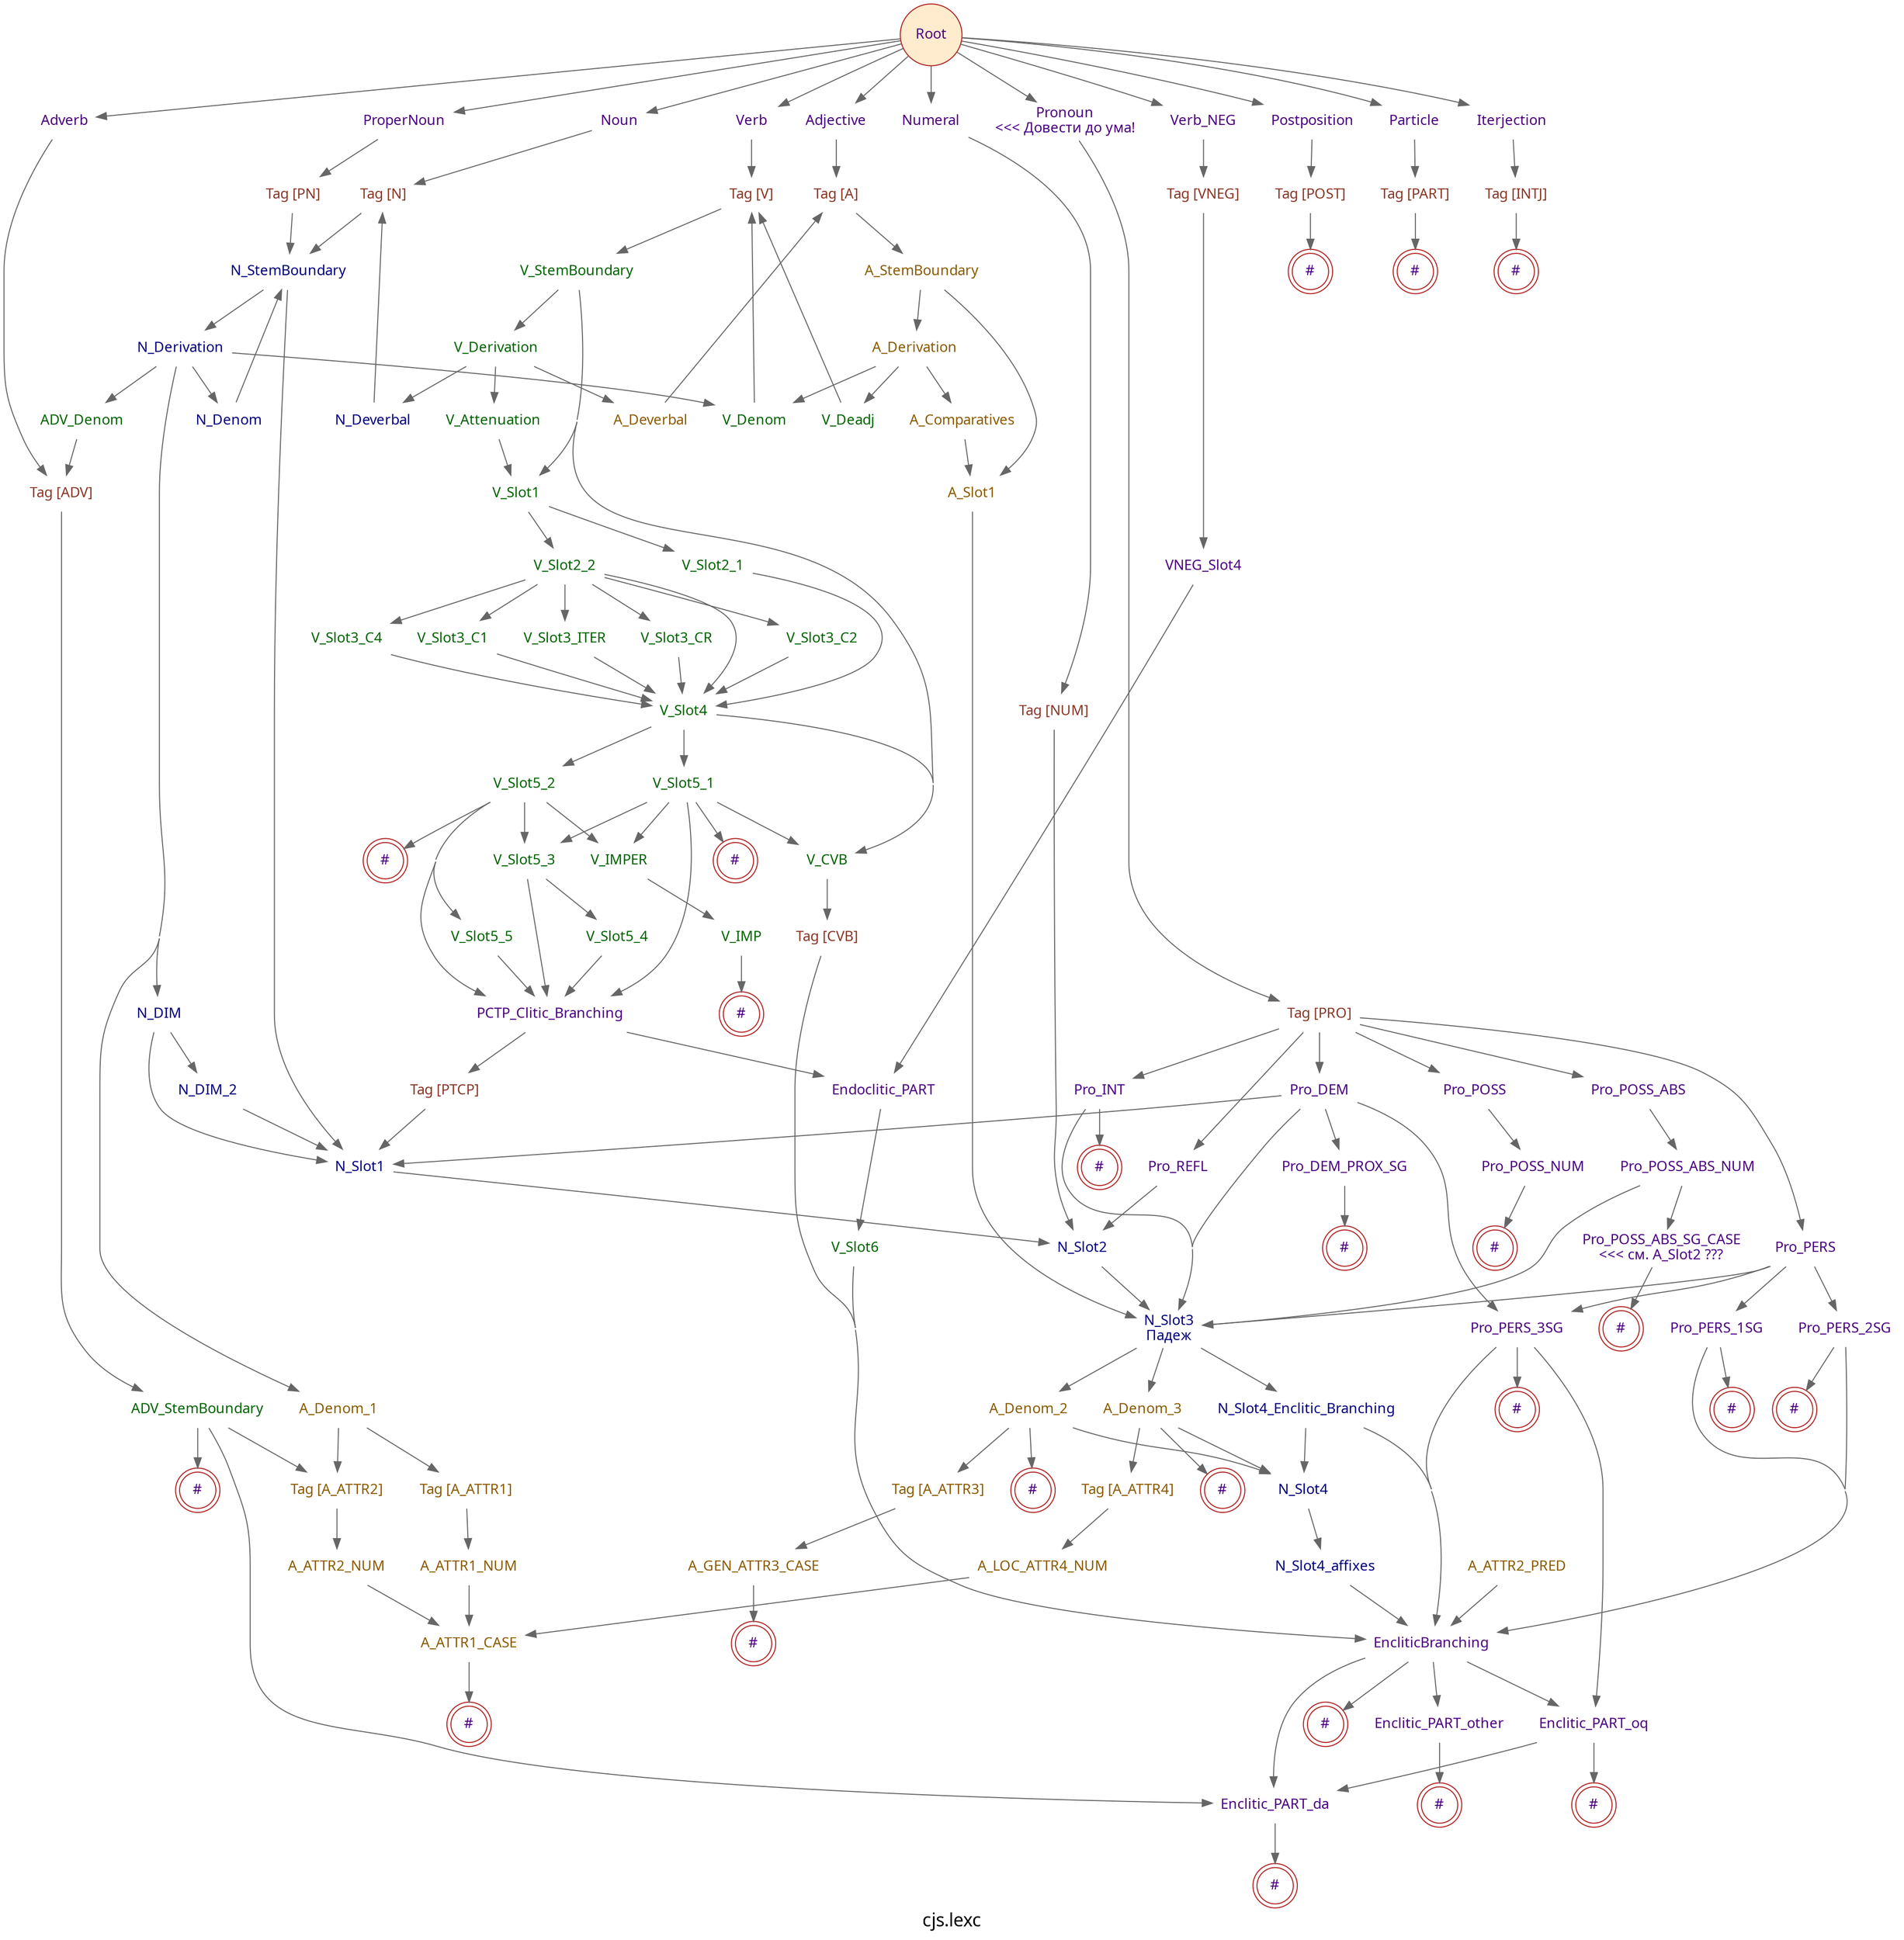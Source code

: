 digraph LEXC {
	graph [concentrate=true,
		fontname="PT Sans",
		fontsize=18,
		label="cjs.lexc"
	];
	node [fontcolor=indigo,
		fontname="PT Sans",
		fontsize=14,
		label="\N",
		shape=none
	];
	edge [color=gray40];
	subgraph POS {
		graph [rank=same];
		Noun	[label=Noun];
		ProperNoun	[label=ProperNoun];
		Pronoun	[label="Pronoun\n<<< Довести до ума!"];
		Postposition	[label=Postposition];
		Adjective	[label=Adjective];
		Numeral	[label=Numeral];
		Verb	[label=Verb];
		Verb_NEG	[label=Verb_NEG];
		Adverb	[label=Adverb];
		Particle	[label=Particle];
		Iterjection	[label=Iterjection];
	}
	subgraph Tags {
		graph [rank=same];
		Tag_N	[fontcolor=tomato4,
			label="Tag [N]"];
		Tag_V	[fontcolor=tomato4,
			label="Tag [V]"];
		Tag_A	[fontcolor=tomato4,
			label="Tag [A]"];
	}
	Root	[color=firebrick,
		fillcolor=blanchedalmond,
		label=Root,
		shape=circle,
		style=filled];
	Root -> Noun;
	Root -> ProperNoun;
	Root -> Pronoun;
	Root -> Postposition;
	Root -> Adjective;
	Root -> Numeral;
	Root -> Verb;
	Root -> Verb_NEG;
	Root -> Adverb;
	Root -> Particle;
	Root -> Iterjection;
	Noun -> Tag_N;
	Tag_PN	[fontcolor=tomato4,
		label="Tag [PN]"];
	ProperNoun -> Tag_PN;
	Tag_PRO	[fontcolor=tomato4,
		label="Tag [PRO]"];
	Pronoun -> Tag_PRO;
	Tag_POST	[fontcolor=tomato4,
		label="Tag [POST]"];
	Postposition -> Tag_POST;
	Adjective -> Tag_A;
	Tag_NUM	[fontcolor=tomato4,
		label="Tag [NUM]"];
	Numeral -> Tag_NUM;
	Verb -> Tag_V;
	Tag_VNEG	[fontcolor=tomato4,
		label="Tag [VNEG]"];
	Verb_NEG -> Tag_VNEG;
	Tag_ADV	[fontcolor=tomato4,
		label="Tag [ADV]"];
	Adverb -> Tag_ADV;
	Tag_PART	[fontcolor=tomato4,
		label="Tag [PART]"];
	Particle -> Tag_PART;
	Tag_INTJ	[fontcolor=tomato4,
		label="Tag [INTJ]"];
	Iterjection -> Tag_INTJ;
	N_StemBoundary	[fontcolor=navy,
		label=N_StemBoundary];
	Tag_N -> N_StemBoundary;
	Tag_PN -> N_StemBoundary;
	"Tag_INTJ_#"	[color=firebrick,
		label="#",
		shape=doublecircle];
	Tag_INTJ -> "Tag_INTJ_#";
	V_StemBoundary	[fontcolor=darkgreen,
		label=V_StemBoundary];
	Tag_V -> V_StemBoundary;
	VNEG_Slot4	[label=VNEG_Slot4];
	Tag_VNEG -> VNEG_Slot4;
	"Tag_POST_#"	[color=firebrick,
		label="#",
		shape=doublecircle];
	Tag_POST -> "Tag_POST_#";
	A_StemBoundary	[fontcolor=orange4,
		label=A_StemBoundary];
	Tag_A -> A_StemBoundary;
	ADV_StemBoundary	[fontcolor=darkgreen,
		label=ADV_StemBoundary];
	Tag_ADV -> ADV_StemBoundary;
	"Tag_PART_#"	[color=firebrick,
		label="#",
		shape=doublecircle];
	Tag_PART -> "Tag_PART_#";
	N_Slot2	[fontcolor=navy,
		label=N_Slot2];
	Tag_NUM -> N_Slot2;
	V_Derivation	[fontcolor=darkgreen,
		label=V_Derivation];
	V_StemBoundary -> V_Derivation;
	V_Slot1	[fontcolor=darkgreen,
		label=V_Slot1];
	V_StemBoundary -> V_Slot1;
	V_CVB	[fontcolor=darkgreen,
		label=V_CVB];
	V_StemBoundary -> V_CVB;
	Endoclitic_PART	[label=Endoclitic_PART];
	VNEG_Slot4 -> Endoclitic_PART;
	V_Attenuation	[fontcolor=darkgreen,
		label=V_Attenuation];
	V_Derivation -> V_Attenuation;
	N_Deverbal	[fontcolor=navy,
		label=N_Deverbal];
	V_Derivation -> N_Deverbal;
	A_Deverbal	[fontcolor=orange4,
		label=A_Deverbal];
	V_Derivation -> A_Deverbal;
	V_Slot2_1	[fontcolor=darkgreen,
		label=V_Slot2_1];
	V_Slot1 -> V_Slot2_1;
	V_Slot2_2	[fontcolor=darkgreen,
		label=V_Slot2_2];
	V_Slot1 -> V_Slot2_2;
	Tag_CVB	[fontcolor=tomato4,
		label="Tag [CVB]"];
	V_CVB -> Tag_CVB;
	V_Attenuation -> V_Slot1;
	N_Deverbal -> Tag_N;
	A_Deverbal -> Tag_A;
	V_Slot4	[fontcolor=darkgreen,
		label=V_Slot4];
	V_Slot2_1 -> V_Slot4;
	V_Slot2_2 -> V_Slot4;
	V_Slot3_C2	[fontcolor=darkgreen,
		label=V_Slot3_C2];
	V_Slot2_2 -> V_Slot3_C2;
	V_Slot3_C4	[fontcolor=darkgreen,
		label=V_Slot3_C4];
	V_Slot2_2 -> V_Slot3_C4;
	V_Slot3_C1	[fontcolor=darkgreen,
		label=V_Slot3_C1];
	V_Slot2_2 -> V_Slot3_C1;
	V_Slot3_ITER	[fontcolor=darkgreen,
		label=V_Slot3_ITER];
	V_Slot2_2 -> V_Slot3_ITER;
	V_Slot3_CR	[fontcolor=darkgreen,
		label=V_Slot3_CR];
	V_Slot2_2 -> V_Slot3_CR;
	V_Slot4 -> V_CVB;
	V_Slot5_1	[fontcolor=darkgreen,
		label=V_Slot5_1];
	V_Slot4 -> V_Slot5_1;
	V_Slot5_2	[fontcolor=darkgreen,
		label=V_Slot5_2];
	V_Slot4 -> V_Slot5_2;
	V_Slot3_C2 -> V_Slot4;
	V_Slot3_C4 -> V_Slot4;
	V_Slot3_C1 -> V_Slot4;
	V_Slot3_ITER -> V_Slot4;
	V_Slot3_CR -> V_Slot4;
	V_Slot5_1 -> V_CVB;
	V_Slot5_3	[fontcolor=darkgreen,
		label=V_Slot5_3];
	V_Slot5_1 -> V_Slot5_3;
	PCTP_Clitic_Branching	[label=PCTP_Clitic_Branching];
	V_Slot5_1 -> PCTP_Clitic_Branching;
	"V_Slot5_1_#"	[color=firebrick,
		label="#",
		shape=doublecircle];
	V_Slot5_1 -> "V_Slot5_1_#";
	V_IMPER	[fontcolor=darkgreen,
		label=V_IMPER];
	V_Slot5_1 -> V_IMPER;
	V_Slot5_2 -> V_Slot5_3;
	V_Slot5_2 -> PCTP_Clitic_Branching;
	V_Slot5_2 -> V_IMPER;
	V_Slot5_5	[fontcolor=darkgreen,
		label=V_Slot5_5];
	V_Slot5_2 -> V_Slot5_5;
	"V_Slot5_2_#"	[color=firebrick,
		label="#",
		shape=doublecircle];
	V_Slot5_2 -> "V_Slot5_2_#";
	V_Slot5_3 -> PCTP_Clitic_Branching;
	V_Slot5_4	[fontcolor=darkgreen,
		label=V_Slot5_4];
	V_Slot5_3 -> V_Slot5_4;
	PCTP_Clitic_Branching -> Endoclitic_PART;
	Tag_PTCP	[fontcolor=tomato4,
		label="Tag [PTCP]"];
	PCTP_Clitic_Branching -> Tag_PTCP;
	V_IMP	[fontcolor=darkgreen,
		label=V_IMP];
	V_IMPER -> V_IMP;
	V_Slot5_5 -> PCTP_Clitic_Branching;
	V_Slot5_4 -> PCTP_Clitic_Branching;
	V_Slot6	[fontcolor=darkgreen,
		label=V_Slot6];
	Endoclitic_PART -> V_Slot6;
	"V_IMP_#"	[color=firebrick,
		label="#",
		shape=doublecircle];
	V_IMP -> "V_IMP_#";
	N_Slot1	[fontcolor=navy,
		label=N_Slot1];
	Tag_PTCP -> N_Slot1;
	EncliticBranching	[label=EncliticBranching];
	V_Slot6 -> EncliticBranching;
	Enclitic_PART_oq	[label=Enclitic_PART_oq];
	EncliticBranching -> Enclitic_PART_oq;
	Enclitic_PART_other	[label=Enclitic_PART_other];
	EncliticBranching -> Enclitic_PART_other;
	Enclitic_PART_da	[label=Enclitic_PART_da];
	EncliticBranching -> Enclitic_PART_da;
	"EncliticBranching_#"	[color=firebrick,
		label="#",
		shape=doublecircle];
	EncliticBranching -> "EncliticBranching_#";
	Tag_CVB -> EncliticBranching;
	N_Slot1 -> N_Slot2;
	Enclitic_PART_oq -> Enclitic_PART_da;
	"Enclitic_PART_oq_#"	[color=firebrick,
		label="#",
		shape=doublecircle];
	Enclitic_PART_oq -> "Enclitic_PART_oq_#";
	"Enclitic_PART_other_#"	[color=firebrick,
		label="#",
		shape=doublecircle];
	Enclitic_PART_other -> "Enclitic_PART_other_#";
	"Enclitic_PART_da_#"	[color=firebrick,
		label="#",
		shape=doublecircle];
	Enclitic_PART_da -> "Enclitic_PART_da_#";
	ADV_StemBoundary -> Enclitic_PART_da;
	Tag_A_ATTR2	[fontcolor=orange4,
		label="Tag [A_ATTR2]"];
	ADV_StemBoundary -> Tag_A_ATTR2;
	"ADV_StemBoundary_#"	[color=firebrick,
		label="#",
		shape=doublecircle];
	ADV_StemBoundary -> "ADV_StemBoundary_#";
	A_ATTR2_NUM	[fontcolor=orange4,
		label=A_ATTR2_NUM];
	Tag_A_ATTR2 -> A_ATTR2_NUM;
	N_StemBoundary -> N_Slot1;
	N_Derivation	[fontcolor=navy,
		label=N_Derivation];
	N_StemBoundary -> N_Derivation;
	N_DIM	[fontcolor=navy,
		label=N_DIM];
	N_Derivation -> N_DIM;
	A_Denom_1	[fontcolor=orange4,
		label=A_Denom_1];
	N_Derivation -> A_Denom_1;
	N_Denom	[fontcolor=navy,
		label=N_Denom];
	N_Derivation -> N_Denom;
	V_Denom	[fontcolor=darkgreen,
		label=V_Denom];
	N_Derivation -> V_Denom;
	ADV_Denom	[fontcolor=darkgreen,
		label=ADV_Denom];
	N_Derivation -> ADV_Denom;
	N_DIM -> N_Slot1;
	N_DIM_2	[fontcolor=navy,
		label=N_DIM_2];
	N_DIM -> N_DIM_2;
	A_Denom_1 -> Tag_A_ATTR2;
	Tag_A_ATTR1	[fontcolor=orange4,
		label="Tag [A_ATTR1]"];
	A_Denom_1 -> Tag_A_ATTR1;
	N_Denom -> N_StemBoundary;
	V_Denom -> Tag_V;
	ADV_Denom -> Tag_ADV;
	N_Slot3	[fontcolor=navy,
		label="N_Slot3\nПадеж"];
	N_Slot2 -> N_Slot3;
	N_Slot4_Enclitic_Branching	[fontcolor=navy,
		label=N_Slot4_Enclitic_Branching];
	N_Slot3 -> N_Slot4_Enclitic_Branching;
	A_Denom_2	[fontcolor=orange4,
		label=A_Denom_2];
	N_Slot3 -> A_Denom_2;
	A_Denom_3	[fontcolor=orange4,
		label=A_Denom_3];
	N_Slot3 -> A_Denom_3;
	N_Slot4_Enclitic_Branching -> EncliticBranching;
	N_Slot4	[fontcolor=navy,
		label=N_Slot4];
	N_Slot4_Enclitic_Branching -> N_Slot4;
	A_Denom_2 -> N_Slot4;
	Tag_A_ATTR3	[fontcolor=orange4,
		label="Tag [A_ATTR3]"];
	A_Denom_2 -> Tag_A_ATTR3;
	"A_Denom_2_#"	[color=firebrick,
		label="#",
		shape=doublecircle];
	A_Denom_2 -> "A_Denom_2_#";
	A_Denom_3 -> N_Slot4;
	Tag_A_ATTR4	[fontcolor=orange4,
		label="Tag [A_ATTR4]"];
	A_Denom_3 -> Tag_A_ATTR4;
	"A_Denom_3_#"	[color=firebrick,
		label="#",
		shape=doublecircle];
	A_Denom_3 -> "A_Denom_3_#";
	N_Slot4_affixes	[fontcolor=navy,
		label=N_Slot4_affixes];
	N_Slot4 -> N_Slot4_affixes;
	N_Slot4_affixes -> EncliticBranching;
	N_DIM_2 -> N_Slot1;
	A_ATTR1_NUM	[fontcolor=orange4,
		label=A_ATTR1_NUM];
	Tag_A_ATTR1 -> A_ATTR1_NUM;
	A_GEN_ATTR3_CASE	[fontcolor=orange4,
		label=A_GEN_ATTR3_CASE];
	Tag_A_ATTR3 -> A_GEN_ATTR3_CASE;
	A_LOC_ATTR4_NUM	[fontcolor=orange4,
		label=A_LOC_ATTR4_NUM];
	Tag_A_ATTR4 -> A_LOC_ATTR4_NUM;
	A_Derivation	[fontcolor=orange4,
		label=A_Derivation];
	A_StemBoundary -> A_Derivation;
	A_Slot1	[fontcolor=orange4,
		label=A_Slot1];
	A_StemBoundary -> A_Slot1;
	A_Derivation -> V_Denom;
	A_Comparatives	[fontcolor=orange4,
		label=A_Comparatives];
	A_Derivation -> A_Comparatives;
	V_Deadj	[fontcolor=darkgreen,
		label=V_Deadj];
	A_Derivation -> V_Deadj;
	A_Slot1 -> N_Slot3;
	A_ATTR1_CASE	[fontcolor=orange4,
		label=A_ATTR1_CASE];
	A_ATTR1_NUM -> A_ATTR1_CASE;
	"A_ATTR1_CASE_#"	[color=firebrick,
		label="#",
		shape=doublecircle];
	A_ATTR1_CASE -> "A_ATTR1_CASE_#";
	A_ATTR2_NUM -> A_ATTR1_CASE;
	A_ATTR2_PRED	[fontcolor=orange4,
		label=A_ATTR2_PRED];
	A_ATTR2_PRED -> EncliticBranching;
	"A_GEN_ATTR3_CASE_#"	[color=firebrick,
		label="#",
		shape=doublecircle];
	A_GEN_ATTR3_CASE -> "A_GEN_ATTR3_CASE_#";
	A_LOC_ATTR4_NUM -> A_ATTR1_CASE;
	A_Comparatives -> A_Slot1;
	V_Deadj -> Tag_V;
	Pro_PERS	[label=Pro_PERS];
	Tag_PRO -> Pro_PERS;
	Pro_POSS	[label=Pro_POSS];
	Tag_PRO -> Pro_POSS;
	Pro_POSS_ABS	[label=Pro_POSS_ABS];
	Tag_PRO -> Pro_POSS_ABS;
	Pro_DEM	[label=Pro_DEM];
	Tag_PRO -> Pro_DEM;
	Pro_INT	[label=Pro_INT];
	Tag_PRO -> Pro_INT;
	Pro_REFL	[label=Pro_REFL];
	Tag_PRO -> Pro_REFL;
	Pro_PERS -> N_Slot3;
	Pro_PERS_1SG	[label=Pro_PERS_1SG];
	Pro_PERS -> Pro_PERS_1SG;
	Pro_PERS_2SG	[label=Pro_PERS_2SG];
	Pro_PERS -> Pro_PERS_2SG;
	Pro_PERS_3SG	[label=Pro_PERS_3SG];
	Pro_PERS -> Pro_PERS_3SG;
	Pro_POSS_NUM	[label=Pro_POSS_NUM];
	Pro_POSS -> Pro_POSS_NUM;
	Pro_POSS_ABS_NUM	[label=Pro_POSS_ABS_NUM];
	Pro_POSS_ABS -> Pro_POSS_ABS_NUM;
	Pro_DEM -> N_Slot1;
	Pro_DEM -> N_Slot3;
	Pro_DEM -> Pro_PERS_3SG;
	Pro_DEM_PROX_SG	[label=Pro_DEM_PROX_SG];
	Pro_DEM -> Pro_DEM_PROX_SG;
	Pro_INT -> N_Slot3;
	"Pro_INT_#"	[color=firebrick,
		label="#",
		shape=doublecircle];
	Pro_INT -> "Pro_INT_#";
	Pro_REFL -> N_Slot2;
	Pro_PERS_1SG -> EncliticBranching;
	"Pro_PERS_1SG_#"	[color=firebrick,
		label="#",
		shape=doublecircle];
	Pro_PERS_1SG -> "Pro_PERS_1SG_#";
	Pro_PERS_2SG -> EncliticBranching;
	"Pro_PERS_2SG_#"	[color=firebrick,
		label="#",
		shape=doublecircle];
	Pro_PERS_2SG -> "Pro_PERS_2SG_#";
	Pro_PERS_3SG -> EncliticBranching;
	Pro_PERS_3SG -> Enclitic_PART_oq;
	"Pro_PERS_3SG_#"	[color=firebrick,
		label="#",
		shape=doublecircle];
	Pro_PERS_3SG -> "Pro_PERS_3SG_#";
	"Pro_POSS_NUM_#"	[color=firebrick,
		label="#",
		shape=doublecircle];
	Pro_POSS_NUM -> "Pro_POSS_NUM_#";
	Pro_POSS_ABS_NUM -> N_Slot3;
	Pro_POSS_ABS_SG_CASE	[label="Pro_POSS_ABS_SG_CASE\n<<< см. A_Slot2 ???"];
	Pro_POSS_ABS_NUM -> Pro_POSS_ABS_SG_CASE;
	"Pro_POSS_ABS_SG_CASE_#"	[color=firebrick,
		label="#",
		shape=doublecircle];
	Pro_POSS_ABS_SG_CASE -> "Pro_POSS_ABS_SG_CASE_#";
	"Pro_DEM_PROX_SG_#"	[color=firebrick,
		label="#",
		shape=doublecircle];
	Pro_DEM_PROX_SG -> "Pro_DEM_PROX_SG_#";
}
